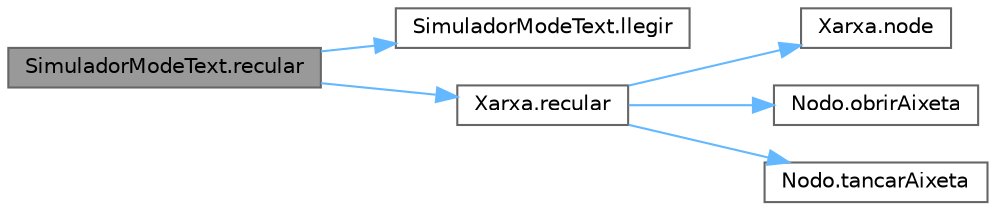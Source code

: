 digraph "SimuladorModeText.recular"
{
 // LATEX_PDF_SIZE
  bgcolor="transparent";
  edge [fontname=Helvetica,fontsize=10,labelfontname=Helvetica,labelfontsize=10];
  node [fontname=Helvetica,fontsize=10,shape=box,height=0.2,width=0.4];
  rankdir="LR";
  Node1 [id="Node000001",label="SimuladorModeText.recular",height=0.2,width=0.4,color="gray40", fillcolor="grey60", style="filled", fontcolor="black",tooltip="Recula els canvis d'estat de les aixetes."];
  Node1 -> Node2 [id="edge1_Node000001_Node000002",color="steelblue1",style="solid",tooltip=" "];
  Node2 [id="Node000002",label="SimuladorModeText.llegir",height=0.2,width=0.4,color="grey40", fillcolor="white", style="filled",URL="$class_simulador_mode_text.html#a522b599d1c60cdbcc9b4869c2feba8a6",tooltip="Llegeix una línia del BufferedReader."];
  Node1 -> Node3 [id="edge2_Node000001_Node000003",color="steelblue1",style="solid",tooltip=" "];
  Node3 [id="Node000003",label="Xarxa.recular",height=0.2,width=0.4,color="grey40", fillcolor="white", style="filled",URL="$class_xarxa.html#a1162fd976e1518879fb145d8bb9fb338",tooltip="Recular operacions realitzades en les aixetes."];
  Node3 -> Node4 [id="edge3_Node000003_Node000004",color="steelblue1",style="solid",tooltip=" "];
  Node4 [id="Node000004",label="Xarxa.node",height=0.2,width=0.4,color="grey40", fillcolor="white", style="filled",URL="$class_xarxa.html#ad54474fd5d22a71c1ad13e6c5d16fb10",tooltip="Retorna el node amb identificador id."];
  Node3 -> Node5 [id="edge4_Node000003_Node000005",color="steelblue1",style="solid",tooltip=" "];
  Node5 [id="Node000005",label="Nodo.obrirAixeta",height=0.2,width=0.4,color="grey40", fillcolor="white", style="filled",URL="$class_nodo.html#ac28e6f27c38887d31f01b01010369caa",tooltip="Obrir Aixeta."];
  Node3 -> Node6 [id="edge5_Node000003_Node000006",color="steelblue1",style="solid",tooltip=" "];
  Node6 [id="Node000006",label="Nodo.tancarAixeta",height=0.2,width=0.4,color="grey40", fillcolor="white", style="filled",URL="$class_nodo.html#aa5e41293429af3c8079643dd9da0554b",tooltip="Tancar Aixeta."];
}
